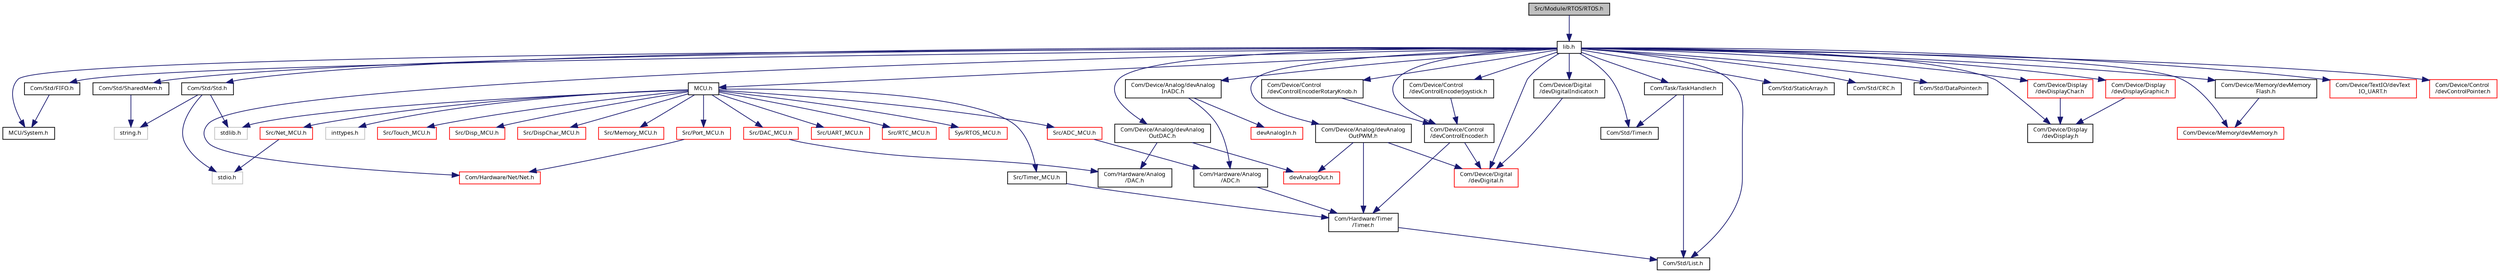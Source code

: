 digraph "Src/Module/RTOS/RTOS.h"
{
  edge [fontname="Sans",fontsize="8",labelfontname="Sans",labelfontsize="8"];
  node [fontname="Sans",fontsize="8",shape=record];
  Node1 [label="Src/Module/RTOS/RTOS.h",height=0.2,width=0.4,color="black", fillcolor="grey75", style="filled", fontcolor="black"];
  Node1 -> Node2 [color="midnightblue",fontsize="8",style="solid",fontname="Sans"];
  Node2 [label="lib.h",height=0.2,width=0.4,color="black", fillcolor="white", style="filled",URL="$lib_8h.html",tooltip="Library main include file. "];
  Node2 -> Node3 [color="midnightblue",fontsize="8",style="solid",fontname="Sans"];
  Node3 [label="MCU/System.h",height=0.2,width=0.4,color="black", fillcolor="white", style="filled",URL="$_system_8h.html"];
  Node2 -> Node4 [color="midnightblue",fontsize="8",style="solid",fontname="Sans"];
  Node4 [label="MCU.h",height=0.2,width=0.4,color="black", fillcolor="white", style="filled",URL="$_m_c_u_8h.html",tooltip="Include controller specific header files. "];
  Node4 -> Node5 [color="midnightblue",fontsize="8",style="solid",fontname="Sans"];
  Node5 [label="inttypes.h",height=0.2,width=0.4,color="grey75", fillcolor="white", style="filled"];
  Node4 -> Node6 [color="midnightblue",fontsize="8",style="solid",fontname="Sans"];
  Node6 [label="stdlib.h",height=0.2,width=0.4,color="grey75", fillcolor="white", style="filled"];
  Node4 -> Node7 [color="midnightblue",fontsize="8",style="solid",fontname="Sans"];
  Node7 [label="Src/Memory_MCU.h",height=0.2,width=0.4,color="red", fillcolor="white", style="filled",URL="$_memory___m_c_u_8h.html"];
  Node4 -> Node8 [color="midnightblue",fontsize="8",style="solid",fontname="Sans"];
  Node8 [label="Src/Net_MCU.h",height=0.2,width=0.4,color="red", fillcolor="white", style="filled",URL="$_net___m_c_u_8h_source.html"];
  Node8 -> Node9 [color="midnightblue",fontsize="8",style="solid",fontname="Sans"];
  Node9 [label="stdio.h",height=0.2,width=0.4,color="grey75", fillcolor="white", style="filled"];
  Node4 -> Node10 [color="midnightblue",fontsize="8",style="solid",fontname="Sans"];
  Node10 [label="Src/UART_MCU.h",height=0.2,width=0.4,color="red", fillcolor="white", style="filled",URL="$_u_a_r_t___m_c_u_8h.html"];
  Node4 -> Node11 [color="midnightblue",fontsize="8",style="solid",fontname="Sans"];
  Node11 [label="Src/Port_MCU.h",height=0.2,width=0.4,color="red", fillcolor="white", style="filled",URL="$_port___m_c_u_8h_source.html"];
  Node11 -> Node12 [color="midnightblue",fontsize="8",style="solid",fontname="Sans"];
  Node12 [label="Com/Hardware/Net/Net.h",height=0.2,width=0.4,color="red", fillcolor="white", style="filled",URL="$_net_8h.html"];
  Node4 -> Node13 [color="midnightblue",fontsize="8",style="solid",fontname="Sans"];
  Node13 [label="Src/RTC_MCU.h",height=0.2,width=0.4,color="red", fillcolor="white", style="filled",URL="$_r_t_c___m_c_u_8h.html"];
  Node4 -> Node14 [color="midnightblue",fontsize="8",style="solid",fontname="Sans"];
  Node14 [label="Sys/RTOS_MCU.h",height=0.2,width=0.4,color="red", fillcolor="white", style="filled",URL="$_r_t_o_s___m_c_u_8h.html"];
  Node4 -> Node15 [color="midnightblue",fontsize="8",style="solid",fontname="Sans"];
  Node15 [label="Src/Timer_MCU.h",height=0.2,width=0.4,color="black", fillcolor="white", style="filled",URL="$_timer___m_c_u_8h.html"];
  Node15 -> Node16 [color="midnightblue",fontsize="8",style="solid",fontname="Sans"];
  Node16 [label="Com/Hardware/Timer\l/Timer.h",height=0.2,width=0.4,color="black", fillcolor="white", style="filled",URL="$_hardware_2_timer_2_timer_8h_source.html"];
  Node16 -> Node17 [color="midnightblue",fontsize="8",style="solid",fontname="Sans"];
  Node17 [label="Com/Std/List.h",height=0.2,width=0.4,color="black", fillcolor="white", style="filled",URL="$_list_8h.html"];
  Node4 -> Node18 [color="midnightblue",fontsize="8",style="solid",fontname="Sans"];
  Node18 [label="Src/Touch_MCU.h",height=0.2,width=0.4,color="red", fillcolor="white", style="filled",URL="$_touch___m_c_u_8h_source.html"];
  Node4 -> Node19 [color="midnightblue",fontsize="8",style="solid",fontname="Sans"];
  Node19 [label="Src/ADC_MCU.h",height=0.2,width=0.4,color="red", fillcolor="white", style="filled",URL="$_a_d_c___m_c_u_8h_source.html"];
  Node19 -> Node20 [color="midnightblue",fontsize="8",style="solid",fontname="Sans"];
  Node20 [label="Com/Hardware/Analog\l/ADC.h",height=0.2,width=0.4,color="black", fillcolor="white", style="filled",URL="$_a_d_c_8h.html"];
  Node20 -> Node16 [color="midnightblue",fontsize="8",style="solid",fontname="Sans"];
  Node4 -> Node21 [color="midnightblue",fontsize="8",style="solid",fontname="Sans"];
  Node21 [label="Src/DAC_MCU.h",height=0.2,width=0.4,color="red", fillcolor="white", style="filled",URL="$_d_a_c___m_c_u_8h_source.html"];
  Node21 -> Node22 [color="midnightblue",fontsize="8",style="solid",fontname="Sans"];
  Node22 [label="Com/Hardware/Analog\l/DAC.h",height=0.2,width=0.4,color="black", fillcolor="white", style="filled",URL="$_d_a_c_8h.html"];
  Node4 -> Node23 [color="midnightblue",fontsize="8",style="solid",fontname="Sans"];
  Node23 [label="Src/Disp_MCU.h",height=0.2,width=0.4,color="red", fillcolor="white", style="filled",URL="$_disp___m_c_u_8h_source.html"];
  Node4 -> Node24 [color="midnightblue",fontsize="8",style="solid",fontname="Sans"];
  Node24 [label="Src/DispChar_MCU.h",height=0.2,width=0.4,color="red", fillcolor="white", style="filled",URL="$_disp_char___m_c_u_8h_source.html"];
  Node2 -> Node12 [color="midnightblue",fontsize="8",style="solid",fontname="Sans"];
  Node2 -> Node25 [color="midnightblue",fontsize="8",style="solid",fontname="Sans"];
  Node25 [label="Com/Std/Std.h",height=0.2,width=0.4,color="black", fillcolor="white", style="filled",URL="$_std_8h.html",tooltip="Standard include file. "];
  Node25 -> Node6 [color="midnightblue",fontsize="8",style="solid",fontname="Sans"];
  Node25 -> Node26 [color="midnightblue",fontsize="8",style="solid",fontname="Sans"];
  Node26 [label="string.h",height=0.2,width=0.4,color="grey75", fillcolor="white", style="filled"];
  Node25 -> Node9 [color="midnightblue",fontsize="8",style="solid",fontname="Sans"];
  Node2 -> Node27 [color="midnightblue",fontsize="8",style="solid",fontname="Sans"];
  Node27 [label="Com/Std/StaticArray.h",height=0.2,width=0.4,color="black", fillcolor="white", style="filled",URL="$_static_array_8h.html"];
  Node2 -> Node28 [color="midnightblue",fontsize="8",style="solid",fontname="Sans"];
  Node28 [label="Com/Std/CRC.h",height=0.2,width=0.4,color="black", fillcolor="white", style="filled",URL="$_c_r_c_8h.html"];
  Node2 -> Node17 [color="midnightblue",fontsize="8",style="solid",fontname="Sans"];
  Node2 -> Node29 [color="midnightblue",fontsize="8",style="solid",fontname="Sans"];
  Node29 [label="Com/Std/FIFO.h",height=0.2,width=0.4,color="black", fillcolor="white", style="filled",URL="$_fifo_8h.html"];
  Node29 -> Node3 [color="midnightblue",fontsize="8",style="solid",fontname="Sans"];
  Node2 -> Node30 [color="midnightblue",fontsize="8",style="solid",fontname="Sans"];
  Node30 [label="Com/Std/SharedMem.h",height=0.2,width=0.4,color="black", fillcolor="white", style="filled",URL="$_shared_mem_8h.html"];
  Node30 -> Node26 [color="midnightblue",fontsize="8",style="solid",fontname="Sans"];
  Node2 -> Node31 [color="midnightblue",fontsize="8",style="solid",fontname="Sans"];
  Node31 [label="Com/Std/DataPointer.h",height=0.2,width=0.4,color="black", fillcolor="white", style="filled",URL="$_data_pointer_8h.html"];
  Node2 -> Node32 [color="midnightblue",fontsize="8",style="solid",fontname="Sans"];
  Node32 [label="Com/Std/Timer.h",height=0.2,width=0.4,color="black", fillcolor="white", style="filled",URL="$_std_2_timer_8h.html"];
  Node2 -> Node33 [color="midnightblue",fontsize="8",style="solid",fontname="Sans"];
  Node33 [label="Com/Device/Analog/devAnalog\lInADC.h",height=0.2,width=0.4,color="black", fillcolor="white", style="filled",URL="$dev_analog_in_a_d_c_8h.html"];
  Node33 -> Node34 [color="midnightblue",fontsize="8",style="solid",fontname="Sans"];
  Node34 [label="devAnalogIn.h",height=0.2,width=0.4,color="red", fillcolor="white", style="filled",URL="$dev_analog_in_8h.html"];
  Node33 -> Node20 [color="midnightblue",fontsize="8",style="solid",fontname="Sans"];
  Node2 -> Node35 [color="midnightblue",fontsize="8",style="solid",fontname="Sans"];
  Node35 [label="Com/Device/Analog/devAnalog\lOutDAC.h",height=0.2,width=0.4,color="black", fillcolor="white", style="filled",URL="$dev_analog_out_d_a_c_8h.html"];
  Node35 -> Node36 [color="midnightblue",fontsize="8",style="solid",fontname="Sans"];
  Node36 [label="devAnalogOut.h",height=0.2,width=0.4,color="red", fillcolor="white", style="filled",URL="$dev_analog_out_8h.html"];
  Node35 -> Node22 [color="midnightblue",fontsize="8",style="solid",fontname="Sans"];
  Node2 -> Node37 [color="midnightblue",fontsize="8",style="solid",fontname="Sans"];
  Node37 [label="Com/Device/Analog/devAnalog\lOutPWM.h",height=0.2,width=0.4,color="black", fillcolor="white", style="filled",URL="$dev_analog_out_p_w_m_8h.html"];
  Node37 -> Node36 [color="midnightblue",fontsize="8",style="solid",fontname="Sans"];
  Node37 -> Node38 [color="midnightblue",fontsize="8",style="solid",fontname="Sans"];
  Node38 [label="Com/Device/Digital\l/devDigital.h",height=0.2,width=0.4,color="red", fillcolor="white", style="filled",URL="$dev_digital_8h.html"];
  Node37 -> Node16 [color="midnightblue",fontsize="8",style="solid",fontname="Sans"];
  Node2 -> Node38 [color="midnightblue",fontsize="8",style="solid",fontname="Sans"];
  Node2 -> Node39 [color="midnightblue",fontsize="8",style="solid",fontname="Sans"];
  Node39 [label="Com/Device/Digital\l/devDigitalIndicator.h",height=0.2,width=0.4,color="black", fillcolor="white", style="filled",URL="$dev_digital_indicator_8h.html"];
  Node39 -> Node38 [color="midnightblue",fontsize="8",style="solid",fontname="Sans"];
  Node2 -> Node40 [color="midnightblue",fontsize="8",style="solid",fontname="Sans"];
  Node40 [label="Com/Device/Display\l/devDisplay.h",height=0.2,width=0.4,color="black", fillcolor="white", style="filled",URL="$dev_display_8h.html"];
  Node2 -> Node41 [color="midnightblue",fontsize="8",style="solid",fontname="Sans"];
  Node41 [label="Com/Device/Display\l/devDisplayChar.h",height=0.2,width=0.4,color="red", fillcolor="white", style="filled",URL="$dev_display_char_8h.html"];
  Node41 -> Node40 [color="midnightblue",fontsize="8",style="solid",fontname="Sans"];
  Node2 -> Node42 [color="midnightblue",fontsize="8",style="solid",fontname="Sans"];
  Node42 [label="Com/Device/Display\l/devDisplayGraphic.h",height=0.2,width=0.4,color="red", fillcolor="white", style="filled",URL="$dev_display_graphic_8h.html"];
  Node42 -> Node40 [color="midnightblue",fontsize="8",style="solid",fontname="Sans"];
  Node2 -> Node43 [color="midnightblue",fontsize="8",style="solid",fontname="Sans"];
  Node43 [label="Com/Device/Memory/devMemory.h",height=0.2,width=0.4,color="red", fillcolor="white", style="filled",URL="$dev_memory_8h.html"];
  Node2 -> Node44 [color="midnightblue",fontsize="8",style="solid",fontname="Sans"];
  Node44 [label="Com/Device/Memory/devMemory\lFlash.h",height=0.2,width=0.4,color="black", fillcolor="white", style="filled",URL="$dev_memory_flash_8h.html"];
  Node44 -> Node43 [color="midnightblue",fontsize="8",style="solid",fontname="Sans"];
  Node2 -> Node45 [color="midnightblue",fontsize="8",style="solid",fontname="Sans"];
  Node45 [label="Com/Device/TextIO/devText\lIO_UART.h",height=0.2,width=0.4,color="red", fillcolor="white", style="filled",URL="$dev_text_i_o___u_a_r_t_8h.html"];
  Node2 -> Node46 [color="midnightblue",fontsize="8",style="solid",fontname="Sans"];
  Node46 [label="Com/Device/Control\l/devControlEncoder.h",height=0.2,width=0.4,color="black", fillcolor="white", style="filled",URL="$dev_control_encoder_8h.html"];
  Node46 -> Node16 [color="midnightblue",fontsize="8",style="solid",fontname="Sans"];
  Node46 -> Node38 [color="midnightblue",fontsize="8",style="solid",fontname="Sans"];
  Node2 -> Node47 [color="midnightblue",fontsize="8",style="solid",fontname="Sans"];
  Node47 [label="Com/Device/Control\l/devControlEncoderJoystick.h",height=0.2,width=0.4,color="black", fillcolor="white", style="filled",URL="$dev_control_encoder_joystick_8h.html"];
  Node47 -> Node46 [color="midnightblue",fontsize="8",style="solid",fontname="Sans"];
  Node2 -> Node48 [color="midnightblue",fontsize="8",style="solid",fontname="Sans"];
  Node48 [label="Com/Device/Control\l/devControlEncoderRotaryKnob.h",height=0.2,width=0.4,color="black", fillcolor="white", style="filled",URL="$dev_control_encoder_rotaryknob_8h.html"];
  Node48 -> Node46 [color="midnightblue",fontsize="8",style="solid",fontname="Sans"];
  Node2 -> Node49 [color="midnightblue",fontsize="8",style="solid",fontname="Sans"];
  Node49 [label="Com/Device/Control\l/devControlPointer.h",height=0.2,width=0.4,color="red", fillcolor="white", style="filled",URL="$dev_control_pointer_8h.html"];
  Node2 -> Node50 [color="midnightblue",fontsize="8",style="solid",fontname="Sans"];
  Node50 [label="Com/Task/TaskHandler.h",height=0.2,width=0.4,color="black", fillcolor="white", style="filled",URL="$_task_handler_8h.html"];
  Node50 -> Node17 [color="midnightblue",fontsize="8",style="solid",fontname="Sans"];
  Node50 -> Node32 [color="midnightblue",fontsize="8",style="solid",fontname="Sans"];
}
